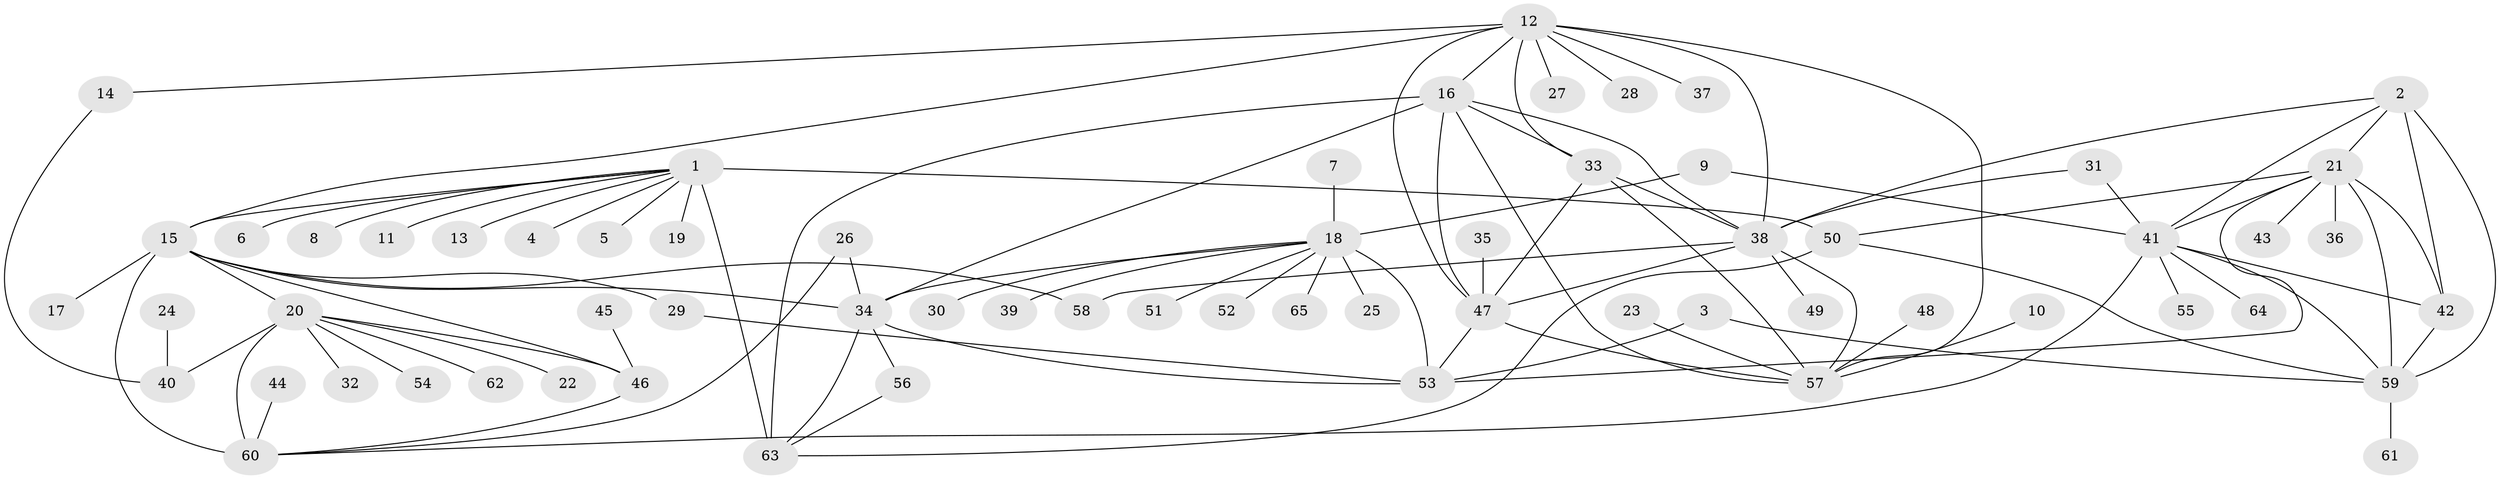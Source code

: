 // original degree distribution, {10: 0.032, 7: 0.048, 11: 0.016, 9: 0.032, 12: 0.032, 6: 0.032, 8: 0.04, 5: 0.016, 2: 0.176, 1: 0.56, 3: 0.016}
// Generated by graph-tools (version 1.1) at 2025/02/03/09/25 03:02:43]
// undirected, 65 vertices, 101 edges
graph export_dot {
graph [start="1"]
  node [color=gray90,style=filled];
  1;
  2;
  3;
  4;
  5;
  6;
  7;
  8;
  9;
  10;
  11;
  12;
  13;
  14;
  15;
  16;
  17;
  18;
  19;
  20;
  21;
  22;
  23;
  24;
  25;
  26;
  27;
  28;
  29;
  30;
  31;
  32;
  33;
  34;
  35;
  36;
  37;
  38;
  39;
  40;
  41;
  42;
  43;
  44;
  45;
  46;
  47;
  48;
  49;
  50;
  51;
  52;
  53;
  54;
  55;
  56;
  57;
  58;
  59;
  60;
  61;
  62;
  63;
  64;
  65;
  1 -- 4 [weight=1.0];
  1 -- 5 [weight=1.0];
  1 -- 6 [weight=1.0];
  1 -- 8 [weight=1.0];
  1 -- 11 [weight=1.0];
  1 -- 13 [weight=1.0];
  1 -- 15 [weight=1.0];
  1 -- 19 [weight=1.0];
  1 -- 50 [weight=4.0];
  1 -- 63 [weight=4.0];
  2 -- 21 [weight=1.0];
  2 -- 38 [weight=1.0];
  2 -- 41 [weight=1.0];
  2 -- 42 [weight=1.0];
  2 -- 59 [weight=2.0];
  3 -- 53 [weight=1.0];
  3 -- 59 [weight=1.0];
  7 -- 18 [weight=1.0];
  9 -- 18 [weight=1.0];
  9 -- 41 [weight=1.0];
  10 -- 57 [weight=1.0];
  12 -- 14 [weight=1.0];
  12 -- 15 [weight=1.0];
  12 -- 16 [weight=1.0];
  12 -- 27 [weight=1.0];
  12 -- 28 [weight=1.0];
  12 -- 33 [weight=1.0];
  12 -- 37 [weight=1.0];
  12 -- 38 [weight=1.0];
  12 -- 47 [weight=1.0];
  12 -- 57 [weight=1.0];
  14 -- 40 [weight=1.0];
  15 -- 17 [weight=1.0];
  15 -- 20 [weight=3.0];
  15 -- 29 [weight=1.0];
  15 -- 34 [weight=2.0];
  15 -- 46 [weight=3.0];
  15 -- 58 [weight=1.0];
  15 -- 60 [weight=3.0];
  16 -- 33 [weight=1.0];
  16 -- 34 [weight=1.0];
  16 -- 38 [weight=1.0];
  16 -- 47 [weight=1.0];
  16 -- 57 [weight=1.0];
  16 -- 63 [weight=1.0];
  18 -- 25 [weight=1.0];
  18 -- 30 [weight=1.0];
  18 -- 34 [weight=2.0];
  18 -- 39 [weight=1.0];
  18 -- 51 [weight=1.0];
  18 -- 52 [weight=1.0];
  18 -- 53 [weight=6.0];
  18 -- 65 [weight=1.0];
  20 -- 22 [weight=1.0];
  20 -- 32 [weight=1.0];
  20 -- 40 [weight=1.0];
  20 -- 46 [weight=1.0];
  20 -- 54 [weight=1.0];
  20 -- 60 [weight=1.0];
  20 -- 62 [weight=1.0];
  21 -- 36 [weight=1.0];
  21 -- 41 [weight=1.0];
  21 -- 42 [weight=1.0];
  21 -- 43 [weight=1.0];
  21 -- 50 [weight=1.0];
  21 -- 53 [weight=1.0];
  21 -- 59 [weight=2.0];
  23 -- 57 [weight=1.0];
  24 -- 40 [weight=1.0];
  26 -- 34 [weight=1.0];
  26 -- 60 [weight=1.0];
  29 -- 53 [weight=1.0];
  31 -- 38 [weight=1.0];
  31 -- 41 [weight=1.0];
  33 -- 38 [weight=1.0];
  33 -- 47 [weight=1.0];
  33 -- 57 [weight=1.0];
  34 -- 53 [weight=3.0];
  34 -- 56 [weight=1.0];
  34 -- 63 [weight=1.0];
  35 -- 47 [weight=1.0];
  38 -- 47 [weight=1.0];
  38 -- 49 [weight=1.0];
  38 -- 57 [weight=1.0];
  38 -- 58 [weight=1.0];
  41 -- 42 [weight=1.0];
  41 -- 55 [weight=1.0];
  41 -- 59 [weight=2.0];
  41 -- 60 [weight=1.0];
  41 -- 64 [weight=1.0];
  42 -- 59 [weight=2.0];
  44 -- 60 [weight=1.0];
  45 -- 46 [weight=1.0];
  46 -- 60 [weight=1.0];
  47 -- 53 [weight=1.0];
  47 -- 57 [weight=1.0];
  48 -- 57 [weight=1.0];
  50 -- 59 [weight=1.0];
  50 -- 63 [weight=1.0];
  56 -- 63 [weight=1.0];
  59 -- 61 [weight=1.0];
}
